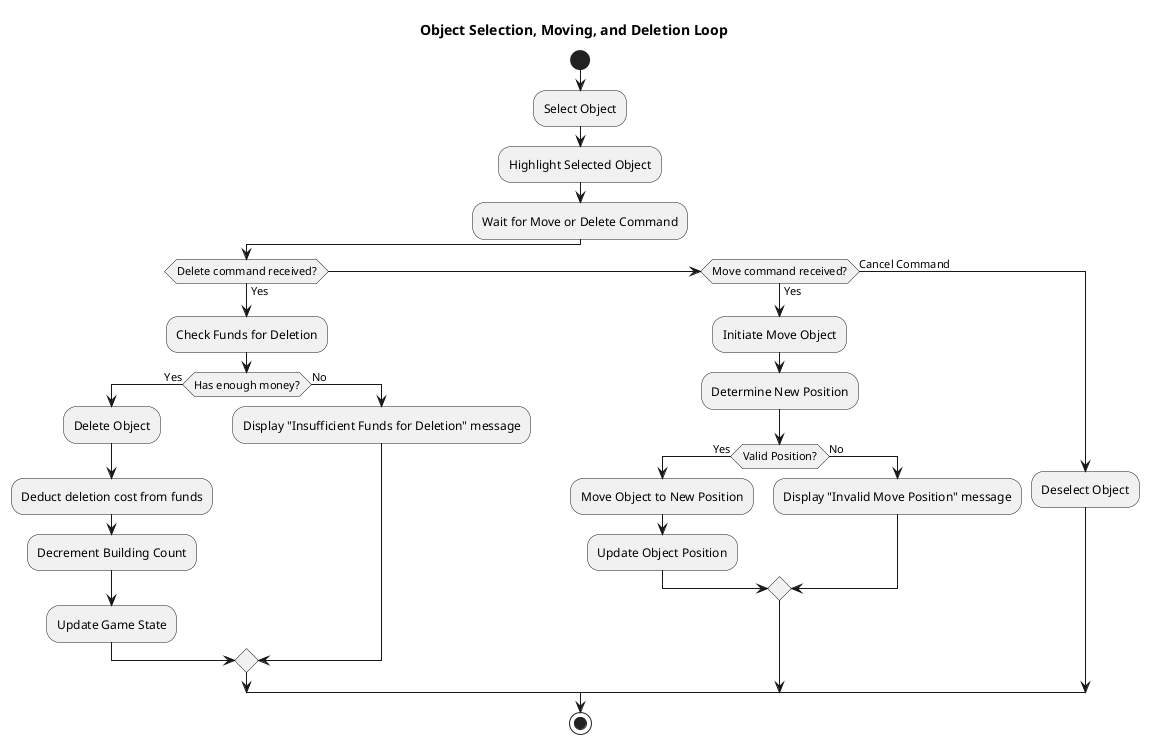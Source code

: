 @startuml
title Object Selection, Moving, and Deletion Loop

start

:Select Object;
:Highlight Selected Object;
:Wait for Move or Delete Command;

if (Delete command received?) then (Yes)
    :Check Funds for Deletion;
    if (Has enough money?) then (Yes)
        :Delete Object;
        :Deduct deletion cost from funds;
        :Decrement Building Count;
        :Update Game State;
    else (No)
        :Display "Insufficient Funds for Deletion" message;
    endif
elseif (Move command received?) then (Yes)
    :Initiate Move Object;
    :Determine New Position;
    if (Valid Position?) then (Yes)
        :Move Object to New Position;
        :Update Object Position;
    else (No)
        :Display "Invalid Move Position" message;
    endif
else (Cancel Command)
    :Deselect Object;
endif

stop
@enduml
